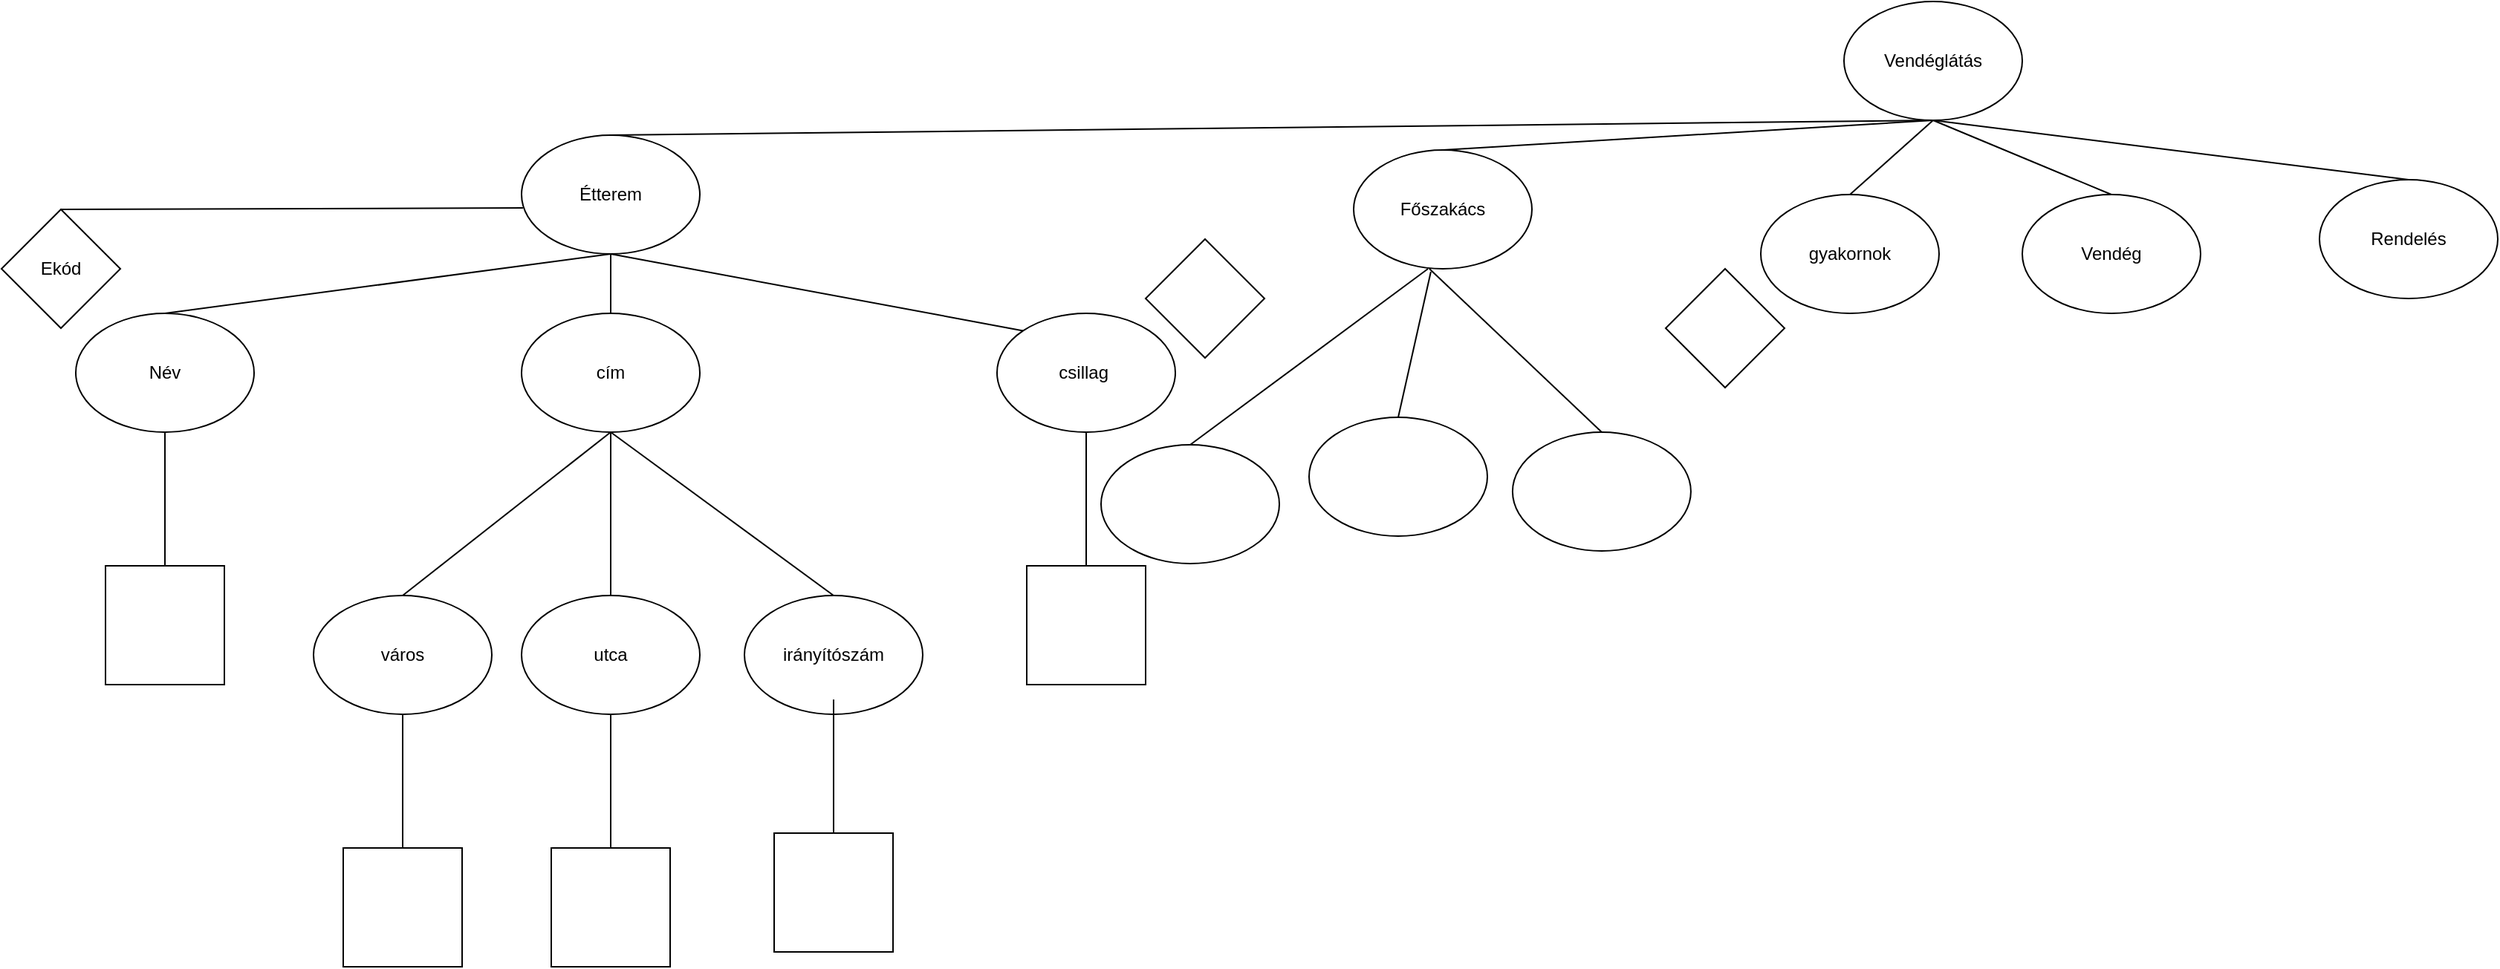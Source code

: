 <mxfile version="28.2.5">
  <diagram name="1 oldal" id="w_YrnWU6cCxEFmJ3EHcR">
    <mxGraphModel dx="3072" dy="786" grid="1" gridSize="10" guides="1" tooltips="1" connect="1" arrows="1" fold="1" page="1" pageScale="1" pageWidth="827" pageHeight="1169" math="0" shadow="0">
      <root>
        <mxCell id="0" />
        <mxCell id="1" parent="0" />
        <mxCell id="PdKmyuPp4vx_6HuO79C--1" value="Vendéglátás" style="ellipse;whiteSpace=wrap;html=1;" vertex="1" parent="1">
          <mxGeometry x="350" y="30" width="120" height="80" as="geometry" />
        </mxCell>
        <mxCell id="PdKmyuPp4vx_6HuO79C--2" value="Főszakács" style="ellipse;whiteSpace=wrap;html=1;" vertex="1" parent="1">
          <mxGeometry x="20" y="130" width="120" height="80" as="geometry" />
        </mxCell>
        <mxCell id="PdKmyuPp4vx_6HuO79C--3" value="Vendég" style="ellipse;whiteSpace=wrap;html=1;" vertex="1" parent="1">
          <mxGeometry x="470" y="160" width="120" height="80" as="geometry" />
        </mxCell>
        <mxCell id="PdKmyuPp4vx_6HuO79C--4" value="Étterem" style="ellipse;whiteSpace=wrap;html=1;" vertex="1" parent="1">
          <mxGeometry x="-540" y="120" width="120" height="80" as="geometry" />
        </mxCell>
        <mxCell id="PdKmyuPp4vx_6HuO79C--5" value="gyakornok" style="ellipse;whiteSpace=wrap;html=1;" vertex="1" parent="1">
          <mxGeometry x="294" y="160" width="120" height="80" as="geometry" />
        </mxCell>
        <mxCell id="PdKmyuPp4vx_6HuO79C--6" value="Rendelés" style="ellipse;whiteSpace=wrap;html=1;" vertex="1" parent="1">
          <mxGeometry x="670" y="150" width="120" height="80" as="geometry" />
        </mxCell>
        <mxCell id="PdKmyuPp4vx_6HuO79C--7" value="Ekód" style="rhombus;whiteSpace=wrap;html=1;" vertex="1" parent="1">
          <mxGeometry x="-890" y="170" width="80" height="80" as="geometry" />
        </mxCell>
        <mxCell id="PdKmyuPp4vx_6HuO79C--8" value="csillag&amp;nbsp;" style="ellipse;whiteSpace=wrap;html=1;" vertex="1" parent="1">
          <mxGeometry x="-220" y="240" width="120" height="80" as="geometry" />
        </mxCell>
        <mxCell id="PdKmyuPp4vx_6HuO79C--9" value="cím" style="ellipse;whiteSpace=wrap;html=1;" vertex="1" parent="1">
          <mxGeometry x="-540" y="240" width="120" height="80" as="geometry" />
        </mxCell>
        <mxCell id="PdKmyuPp4vx_6HuO79C--10" value="Név" style="ellipse;whiteSpace=wrap;html=1;" vertex="1" parent="1">
          <mxGeometry x="-840" y="240" width="120" height="80" as="geometry" />
        </mxCell>
        <mxCell id="PdKmyuPp4vx_6HuO79C--11" value="utca" style="ellipse;whiteSpace=wrap;html=1;" vertex="1" parent="1">
          <mxGeometry x="-540" y="430" width="120" height="80" as="geometry" />
        </mxCell>
        <mxCell id="PdKmyuPp4vx_6HuO79C--12" value="város" style="ellipse;whiteSpace=wrap;html=1;" vertex="1" parent="1">
          <mxGeometry x="-680" y="430" width="120" height="80" as="geometry" />
        </mxCell>
        <mxCell id="PdKmyuPp4vx_6HuO79C--13" value="irányítószám" style="ellipse;whiteSpace=wrap;html=1;" vertex="1" parent="1">
          <mxGeometry x="-390" y="430" width="120" height="80" as="geometry" />
        </mxCell>
        <mxCell id="PdKmyuPp4vx_6HuO79C--15" value="" style="endArrow=none;html=1;rounded=0;entryX=0;entryY=0;entryDx=0;entryDy=0;exitX=0.5;exitY=1;exitDx=0;exitDy=0;" edge="1" parent="1" source="PdKmyuPp4vx_6HuO79C--4">
          <mxGeometry width="50" height="50" relative="1" as="geometry">
            <mxPoint x="-240" y="360" as="sourcePoint" />
            <mxPoint x="-202.426" y="251.716" as="targetPoint" />
          </mxGeometry>
        </mxCell>
        <mxCell id="PdKmyuPp4vx_6HuO79C--16" value="" style="endArrow=none;html=1;rounded=0;entryX=0.5;entryY=0;entryDx=0;entryDy=0;exitX=0.5;exitY=1;exitDx=0;exitDy=0;" edge="1" parent="1" source="PdKmyuPp4vx_6HuO79C--4" target="PdKmyuPp4vx_6HuO79C--9">
          <mxGeometry width="50" height="50" relative="1" as="geometry">
            <mxPoint x="-240" y="360" as="sourcePoint" />
            <mxPoint x="-190" y="310" as="targetPoint" />
          </mxGeometry>
        </mxCell>
        <mxCell id="PdKmyuPp4vx_6HuO79C--17" value="" style="endArrow=none;html=1;rounded=0;exitX=0.5;exitY=0;exitDx=0;exitDy=0;entryX=0.5;entryY=1;entryDx=0;entryDy=0;" edge="1" parent="1" source="PdKmyuPp4vx_6HuO79C--10" target="PdKmyuPp4vx_6HuO79C--4">
          <mxGeometry width="50" height="50" relative="1" as="geometry">
            <mxPoint x="-240" y="360" as="sourcePoint" />
            <mxPoint x="-190" y="310" as="targetPoint" />
          </mxGeometry>
        </mxCell>
        <mxCell id="PdKmyuPp4vx_6HuO79C--18" value="" style="endArrow=none;html=1;rounded=0;exitX=0.5;exitY=0;exitDx=0;exitDy=0;entryX=0.008;entryY=0.613;entryDx=0;entryDy=0;entryPerimeter=0;" edge="1" parent="1" source="PdKmyuPp4vx_6HuO79C--7" target="PdKmyuPp4vx_6HuO79C--4">
          <mxGeometry width="50" height="50" relative="1" as="geometry">
            <mxPoint x="-240" y="360" as="sourcePoint" />
            <mxPoint x="-190" y="310" as="targetPoint" />
          </mxGeometry>
        </mxCell>
        <mxCell id="PdKmyuPp4vx_6HuO79C--19" value="" style="endArrow=none;html=1;rounded=0;exitX=0.5;exitY=0;exitDx=0;exitDy=0;entryX=0.5;entryY=1;entryDx=0;entryDy=0;" edge="1" parent="1" source="PdKmyuPp4vx_6HuO79C--11" target="PdKmyuPp4vx_6HuO79C--9">
          <mxGeometry width="50" height="50" relative="1" as="geometry">
            <mxPoint x="-240" y="360" as="sourcePoint" />
            <mxPoint x="-190" y="310" as="targetPoint" />
          </mxGeometry>
        </mxCell>
        <mxCell id="PdKmyuPp4vx_6HuO79C--20" value="" style="endArrow=none;html=1;rounded=0;exitX=0.5;exitY=1;exitDx=0;exitDy=0;entryX=0.5;entryY=0;entryDx=0;entryDy=0;" edge="1" parent="1" source="PdKmyuPp4vx_6HuO79C--9" target="PdKmyuPp4vx_6HuO79C--12">
          <mxGeometry width="50" height="50" relative="1" as="geometry">
            <mxPoint x="-240" y="360" as="sourcePoint" />
            <mxPoint x="-190" y="310" as="targetPoint" />
          </mxGeometry>
        </mxCell>
        <mxCell id="PdKmyuPp4vx_6HuO79C--21" value="" style="endArrow=none;html=1;rounded=0;exitX=0.5;exitY=0;exitDx=0;exitDy=0;" edge="1" parent="1" source="PdKmyuPp4vx_6HuO79C--13">
          <mxGeometry width="50" height="50" relative="1" as="geometry">
            <mxPoint x="-690" y="280" as="sourcePoint" />
            <mxPoint x="-480" y="320" as="targetPoint" />
          </mxGeometry>
        </mxCell>
        <mxCell id="PdKmyuPp4vx_6HuO79C--22" value="" style="whiteSpace=wrap;html=1;aspect=fixed;" vertex="1" parent="1">
          <mxGeometry x="-200" y="410" width="80" height="80" as="geometry" />
        </mxCell>
        <mxCell id="PdKmyuPp4vx_6HuO79C--23" value="" style="whiteSpace=wrap;html=1;aspect=fixed;" vertex="1" parent="1">
          <mxGeometry x="-820" y="410" width="80" height="80" as="geometry" />
        </mxCell>
        <mxCell id="PdKmyuPp4vx_6HuO79C--24" value="" style="endArrow=none;html=1;rounded=0;exitX=0.5;exitY=0;exitDx=0;exitDy=0;entryX=0.5;entryY=1;entryDx=0;entryDy=0;" edge="1" parent="1" source="PdKmyuPp4vx_6HuO79C--22">
          <mxGeometry width="50" height="50" relative="1" as="geometry">
            <mxPoint x="-240" y="360" as="sourcePoint" />
            <mxPoint x="-160" y="320" as="targetPoint" />
          </mxGeometry>
        </mxCell>
        <mxCell id="PdKmyuPp4vx_6HuO79C--25" value="" style="endArrow=none;html=1;rounded=0;entryX=0.5;entryY=1;entryDx=0;entryDy=0;exitX=0.5;exitY=0;exitDx=0;exitDy=0;" edge="1" parent="1" source="PdKmyuPp4vx_6HuO79C--23" target="PdKmyuPp4vx_6HuO79C--10">
          <mxGeometry width="50" height="50" relative="1" as="geometry">
            <mxPoint x="-240" y="360" as="sourcePoint" />
            <mxPoint x="-190" y="310" as="targetPoint" />
          </mxGeometry>
        </mxCell>
        <mxCell id="PdKmyuPp4vx_6HuO79C--26" value="" style="whiteSpace=wrap;html=1;aspect=fixed;" vertex="1" parent="1">
          <mxGeometry x="-660" y="600" width="80" height="80" as="geometry" />
        </mxCell>
        <mxCell id="PdKmyuPp4vx_6HuO79C--27" value="" style="endArrow=none;html=1;rounded=0;entryX=0.5;entryY=1;entryDx=0;entryDy=0;exitX=0.5;exitY=0;exitDx=0;exitDy=0;" edge="1" parent="1" source="PdKmyuPp4vx_6HuO79C--26">
          <mxGeometry width="50" height="50" relative="1" as="geometry">
            <mxPoint x="-80" y="550" as="sourcePoint" />
            <mxPoint x="-620" y="510" as="targetPoint" />
          </mxGeometry>
        </mxCell>
        <mxCell id="PdKmyuPp4vx_6HuO79C--28" value="" style="whiteSpace=wrap;html=1;aspect=fixed;" vertex="1" parent="1">
          <mxGeometry x="-520" y="600" width="80" height="80" as="geometry" />
        </mxCell>
        <mxCell id="PdKmyuPp4vx_6HuO79C--29" value="" style="endArrow=none;html=1;rounded=0;entryX=0.5;entryY=1;entryDx=0;entryDy=0;exitX=0.5;exitY=0;exitDx=0;exitDy=0;" edge="1" parent="1" source="PdKmyuPp4vx_6HuO79C--28">
          <mxGeometry width="50" height="50" relative="1" as="geometry">
            <mxPoint x="60" y="550" as="sourcePoint" />
            <mxPoint x="-480" y="510" as="targetPoint" />
          </mxGeometry>
        </mxCell>
        <mxCell id="PdKmyuPp4vx_6HuO79C--30" value="" style="whiteSpace=wrap;html=1;aspect=fixed;" vertex="1" parent="1">
          <mxGeometry x="-370" y="590" width="80" height="80" as="geometry" />
        </mxCell>
        <mxCell id="PdKmyuPp4vx_6HuO79C--31" value="" style="endArrow=none;html=1;rounded=0;entryX=0.5;entryY=1;entryDx=0;entryDy=0;exitX=0.5;exitY=0;exitDx=0;exitDy=0;" edge="1" parent="1" source="PdKmyuPp4vx_6HuO79C--30">
          <mxGeometry width="50" height="50" relative="1" as="geometry">
            <mxPoint x="210" y="540" as="sourcePoint" />
            <mxPoint x="-330" y="500" as="targetPoint" />
          </mxGeometry>
        </mxCell>
        <mxCell id="PdKmyuPp4vx_6HuO79C--32" value="" style="endArrow=none;html=1;rounded=0;exitX=0.5;exitY=1;exitDx=0;exitDy=0;entryX=0.5;entryY=0;entryDx=0;entryDy=0;" edge="1" parent="1" source="PdKmyuPp4vx_6HuO79C--1" target="PdKmyuPp4vx_6HuO79C--2">
          <mxGeometry width="50" height="50" relative="1" as="geometry">
            <mxPoint x="-140" y="410" as="sourcePoint" />
            <mxPoint x="-90" y="360" as="targetPoint" />
          </mxGeometry>
        </mxCell>
        <mxCell id="PdKmyuPp4vx_6HuO79C--33" value="" style="endArrow=none;html=1;rounded=0;exitX=0.5;exitY=0;exitDx=0;exitDy=0;entryX=0.5;entryY=1;entryDx=0;entryDy=0;" edge="1" parent="1" source="PdKmyuPp4vx_6HuO79C--4" target="PdKmyuPp4vx_6HuO79C--1">
          <mxGeometry width="50" height="50" relative="1" as="geometry">
            <mxPoint x="-140" y="410" as="sourcePoint" />
            <mxPoint x="-90" y="360" as="targetPoint" />
          </mxGeometry>
        </mxCell>
        <mxCell id="PdKmyuPp4vx_6HuO79C--34" value="" style="endArrow=none;html=1;rounded=0;entryX=0.5;entryY=1;entryDx=0;entryDy=0;exitX=0.5;exitY=0;exitDx=0;exitDy=0;" edge="1" parent="1" source="PdKmyuPp4vx_6HuO79C--3" target="PdKmyuPp4vx_6HuO79C--1">
          <mxGeometry width="50" height="50" relative="1" as="geometry">
            <mxPoint x="450" y="110" as="sourcePoint" />
            <mxPoint x="500" y="60" as="targetPoint" />
          </mxGeometry>
        </mxCell>
        <mxCell id="PdKmyuPp4vx_6HuO79C--35" value="" style="endArrow=none;html=1;rounded=0;entryX=0.5;entryY=1;entryDx=0;entryDy=0;exitX=0.5;exitY=0;exitDx=0;exitDy=0;" edge="1" parent="1" source="PdKmyuPp4vx_6HuO79C--6" target="PdKmyuPp4vx_6HuO79C--1">
          <mxGeometry width="50" height="50" relative="1" as="geometry">
            <mxPoint x="450" y="110" as="sourcePoint" />
            <mxPoint x="500" y="60" as="targetPoint" />
          </mxGeometry>
        </mxCell>
        <mxCell id="PdKmyuPp4vx_6HuO79C--36" value="" style="endArrow=none;html=1;rounded=0;exitX=0.5;exitY=1;exitDx=0;exitDy=0;entryX=0.5;entryY=0;entryDx=0;entryDy=0;" edge="1" parent="1" source="PdKmyuPp4vx_6HuO79C--1" target="PdKmyuPp4vx_6HuO79C--5">
          <mxGeometry width="50" height="50" relative="1" as="geometry">
            <mxPoint x="450" y="110" as="sourcePoint" />
            <mxPoint x="500" y="60" as="targetPoint" />
          </mxGeometry>
        </mxCell>
        <mxCell id="PdKmyuPp4vx_6HuO79C--37" value="" style="rhombus;whiteSpace=wrap;html=1;" vertex="1" parent="1">
          <mxGeometry x="-120" y="190" width="80" height="80" as="geometry" />
        </mxCell>
        <mxCell id="PdKmyuPp4vx_6HuO79C--38" value="" style="rhombus;whiteSpace=wrap;html=1;" vertex="1" parent="1">
          <mxGeometry x="230" y="210" width="80" height="80" as="geometry" />
        </mxCell>
        <mxCell id="PdKmyuPp4vx_6HuO79C--41" value="" style="ellipse;whiteSpace=wrap;html=1;" vertex="1" parent="1">
          <mxGeometry x="-10" y="310" width="120" height="80" as="geometry" />
        </mxCell>
        <mxCell id="PdKmyuPp4vx_6HuO79C--42" value="" style="endArrow=none;html=1;rounded=0;exitX=0.5;exitY=0;exitDx=0;exitDy=0;entryX=0.433;entryY=1.025;entryDx=0;entryDy=0;entryPerimeter=0;" edge="1" parent="1" source="PdKmyuPp4vx_6HuO79C--41" target="PdKmyuPp4vx_6HuO79C--2">
          <mxGeometry width="50" height="50" relative="1" as="geometry">
            <mxPoint x="50" y="410" as="sourcePoint" />
            <mxPoint x="100" y="360" as="targetPoint" />
          </mxGeometry>
        </mxCell>
        <mxCell id="PdKmyuPp4vx_6HuO79C--44" value="" style="ellipse;whiteSpace=wrap;html=1;" vertex="1" parent="1">
          <mxGeometry x="126.96" y="320" width="120" height="80" as="geometry" />
        </mxCell>
        <mxCell id="PdKmyuPp4vx_6HuO79C--45" value="" style="endArrow=none;html=1;rounded=0;exitX=0.5;exitY=0;exitDx=0;exitDy=0;entryX=0.425;entryY=1;entryDx=0;entryDy=0;entryPerimeter=0;" edge="1" parent="1" source="PdKmyuPp4vx_6HuO79C--44" target="PdKmyuPp4vx_6HuO79C--2">
          <mxGeometry width="50" height="50" relative="1" as="geometry">
            <mxPoint x="186.96" y="420" as="sourcePoint" />
            <mxPoint x="110.0" y="150" as="targetPoint" />
          </mxGeometry>
        </mxCell>
        <mxCell id="PdKmyuPp4vx_6HuO79C--46" value="" style="ellipse;whiteSpace=wrap;html=1;" vertex="1" parent="1">
          <mxGeometry x="-150" y="328.48" width="120" height="80" as="geometry" />
        </mxCell>
        <mxCell id="PdKmyuPp4vx_6HuO79C--47" value="" style="endArrow=none;html=1;rounded=0;exitX=0.5;exitY=0;exitDx=0;exitDy=0;entryX=0.417;entryY=1;entryDx=0;entryDy=0;entryPerimeter=0;" edge="1" parent="1" source="PdKmyuPp4vx_6HuO79C--46" target="PdKmyuPp4vx_6HuO79C--2">
          <mxGeometry width="50" height="50" relative="1" as="geometry">
            <mxPoint x="-90" y="428.48" as="sourcePoint" />
            <mxPoint x="50" y="91.52" as="targetPoint" />
          </mxGeometry>
        </mxCell>
      </root>
    </mxGraphModel>
  </diagram>
</mxfile>
